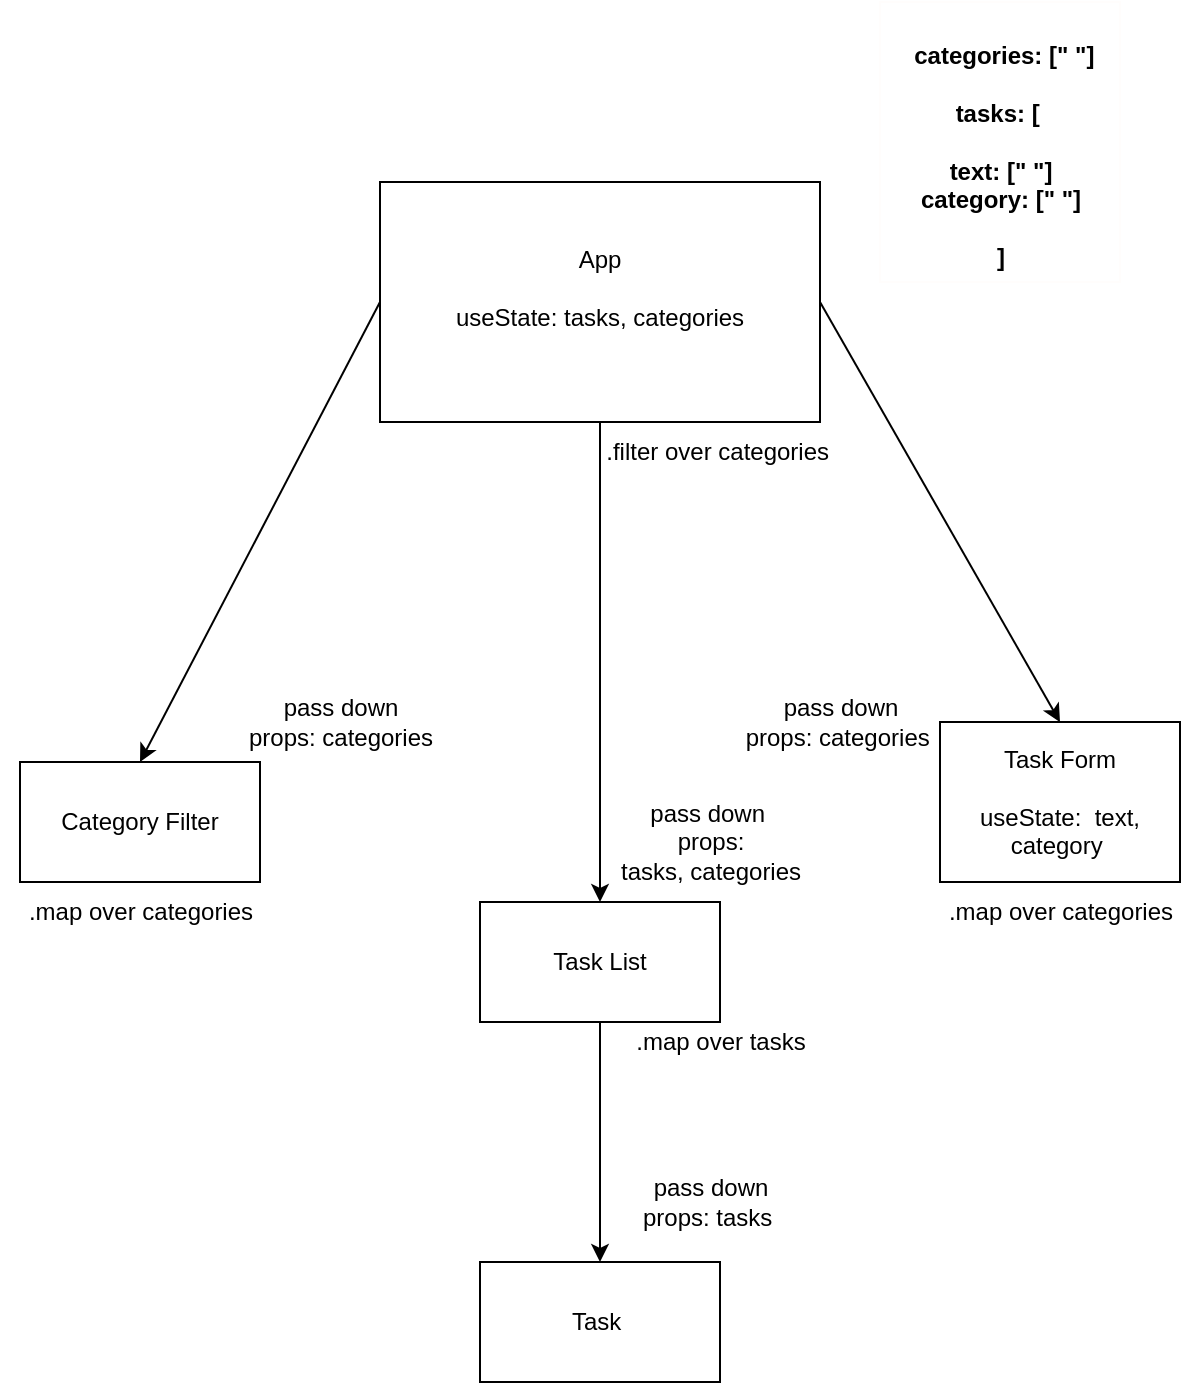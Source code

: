 <mxfile>
    <diagram id="SJPYk1Z3uqYKFkBqb4kG" name="Page-1">
        <mxGraphModel dx="-141" dy="1934" grid="1" gridSize="10" guides="1" tooltips="1" connect="1" arrows="1" fold="1" page="1" pageScale="1" pageWidth="850" pageHeight="1100" math="0" shadow="0">
            <root>
                <mxCell id="0"/>
                <mxCell id="1" parent="0"/>
                <mxCell id="7" value="" style="edgeStyle=none;html=1;" parent="1" source="2" target="3" edge="1">
                    <mxGeometry relative="1" as="geometry"/>
                </mxCell>
                <mxCell id="13" style="edgeStyle=none;html=1;exitX=0;exitY=0.5;exitDx=0;exitDy=0;entryX=0.5;entryY=0;entryDx=0;entryDy=0;" parent="1" source="2" target="10" edge="1">
                    <mxGeometry relative="1" as="geometry"/>
                </mxCell>
                <mxCell id="14" style="edgeStyle=none;html=1;exitX=1;exitY=0.5;exitDx=0;exitDy=0;entryX=0.5;entryY=0;entryDx=0;entryDy=0;" parent="1" source="2" target="9" edge="1">
                    <mxGeometry relative="1" as="geometry"/>
                </mxCell>
                <mxCell id="2" value="App&lt;br&gt;&lt;br&gt;useState: tasks, categories&lt;br&gt;&lt;br&gt;" style="whiteSpace=wrap;html=1;" parent="1" vertex="1">
                    <mxGeometry x="1120" y="-50" width="220" height="120" as="geometry"/>
                </mxCell>
                <mxCell id="16" value="" style="edgeStyle=none;html=1;entryX=0.5;entryY=0;entryDx=0;entryDy=0;" edge="1" parent="1" source="3" target="4">
                    <mxGeometry relative="1" as="geometry">
                        <mxPoint x="1230" y="450" as="targetPoint"/>
                    </mxGeometry>
                </mxCell>
                <mxCell id="3" value="Task List&lt;br&gt;" style="whiteSpace=wrap;html=1;" parent="1" vertex="1">
                    <mxGeometry x="1170" y="310" width="120" height="60" as="geometry"/>
                </mxCell>
                <mxCell id="4" value="Task&amp;nbsp;" style="whiteSpace=wrap;html=1;" parent="1" vertex="1">
                    <mxGeometry x="1170" y="490" width="120" height="60" as="geometry"/>
                </mxCell>
                <mxCell id="9" value="Task Form&lt;br&gt;&lt;br&gt;useState:&amp;nbsp; text, category&amp;nbsp;" style="whiteSpace=wrap;html=1;" parent="1" vertex="1">
                    <mxGeometry x="1400" y="220" width="120" height="80" as="geometry"/>
                </mxCell>
                <mxCell id="10" value="Category Filter" style="whiteSpace=wrap;html=1;" parent="1" vertex="1">
                    <mxGeometry x="940" y="240" width="120" height="60" as="geometry"/>
                </mxCell>
                <mxCell id="18" value="pass down &lt;br&gt;props: categories&amp;nbsp;" style="text;html=1;align=center;verticalAlign=middle;resizable=0;points=[];autosize=1;strokeColor=none;fillColor=none;" vertex="1" parent="1">
                    <mxGeometry x="1290" y="200" width="120" height="40" as="geometry"/>
                </mxCell>
                <mxCell id="20" value="pass down&amp;nbsp;&lt;br&gt;props: &lt;br&gt;tasks, categories" style="text;html=1;align=center;verticalAlign=middle;resizable=0;points=[];autosize=1;strokeColor=none;fillColor=none;" vertex="1" parent="1">
                    <mxGeometry x="1230" y="250" width="110" height="60" as="geometry"/>
                </mxCell>
                <mxCell id="22" value="pass down &lt;br&gt;props: categories" style="text;html=1;align=center;verticalAlign=middle;resizable=0;points=[];autosize=1;strokeColor=none;fillColor=none;" vertex="1" parent="1">
                    <mxGeometry x="1040" y="200" width="120" height="40" as="geometry"/>
                </mxCell>
                <mxCell id="23" value="&lt;b&gt;&lt;br&gt;&amp;nbsp;categories: [&quot; &quot;]&lt;br&gt;&lt;br&gt;tasks: [&amp;nbsp;&lt;br&gt;&lt;br&gt;text: [&quot; &quot;]&lt;br&gt;category: [&quot; &quot;]&lt;br&gt;&lt;br&gt;]&lt;/b&gt;" style="text;html=1;align=center;verticalAlign=middle;resizable=0;points=[];autosize=1;strokeColor=#FFFDFC;fillColor=none;" vertex="1" parent="1">
                    <mxGeometry x="1370" y="-140" width="120" height="140" as="geometry"/>
                </mxCell>
                <mxCell id="24" value=".map over categories&lt;br&gt;" style="text;html=1;align=center;verticalAlign=middle;resizable=0;points=[];autosize=1;strokeColor=none;fillColor=none;" vertex="1" parent="1">
                    <mxGeometry x="1390" y="300" width="140" height="30" as="geometry"/>
                </mxCell>
                <mxCell id="25" value=".map over tasks" style="text;html=1;align=center;verticalAlign=middle;resizable=0;points=[];autosize=1;strokeColor=none;fillColor=none;" vertex="1" parent="1">
                    <mxGeometry x="1235" y="365" width="110" height="30" as="geometry"/>
                </mxCell>
                <mxCell id="26" value="pass down &lt;br&gt;props: tasks&amp;nbsp;" style="text;html=1;align=center;verticalAlign=middle;resizable=0;points=[];autosize=1;strokeColor=none;fillColor=none;" vertex="1" parent="1">
                    <mxGeometry x="1240" y="440" width="90" height="40" as="geometry"/>
                </mxCell>
                <mxCell id="27" value=".map over categories" style="text;html=1;align=center;verticalAlign=middle;resizable=0;points=[];autosize=1;strokeColor=none;fillColor=none;" vertex="1" parent="1">
                    <mxGeometry x="930" y="300" width="140" height="30" as="geometry"/>
                </mxCell>
                <mxCell id="32" value="&lt;div style=&quot;color: rgb(59, 59, 59); background-color: rgb(255, 255, 255); font-family: Menlo, Monaco, &amp;quot;Courier New&amp;quot;, monospace; line-height: 18px;&quot;&gt;&lt;br&gt;&lt;/div&gt;" style="text;html=1;align=center;verticalAlign=middle;resizable=0;points=[];autosize=1;strokeColor=none;fillColor=none;" vertex="1" parent="1">
                    <mxGeometry x="1030" y="-75" width="20" height="30" as="geometry"/>
                </mxCell>
                <mxCell id="36" value=".filter over categories&amp;nbsp;" style="text;html=1;align=center;verticalAlign=middle;resizable=0;points=[];autosize=1;strokeColor=none;fillColor=none;" vertex="1" parent="1">
                    <mxGeometry x="1220" y="70" width="140" height="30" as="geometry"/>
                </mxCell>
            </root>
        </mxGraphModel>
    </diagram>
</mxfile>